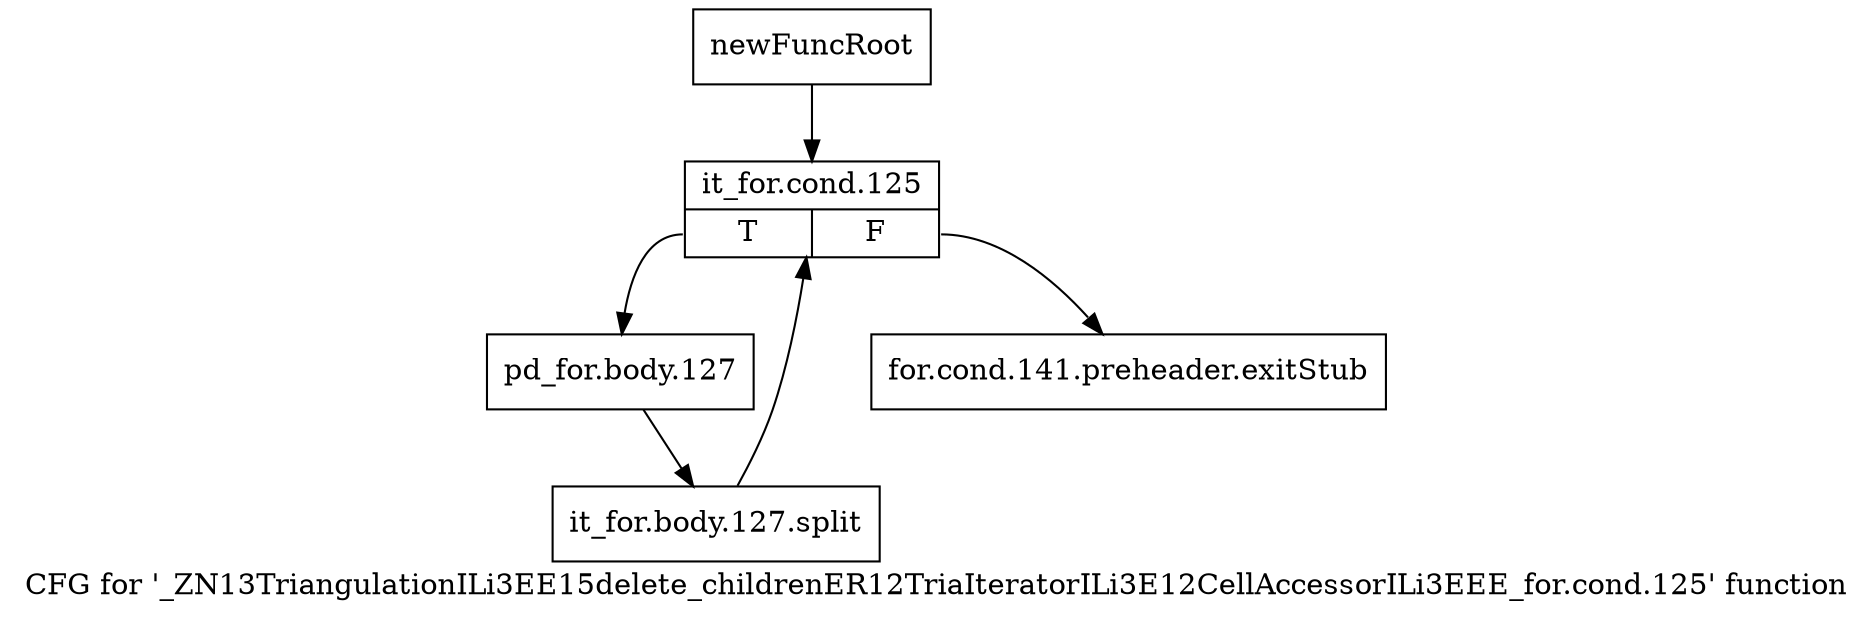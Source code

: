 digraph "CFG for '_ZN13TriangulationILi3EE15delete_childrenER12TriaIteratorILi3E12CellAccessorILi3EEE_for.cond.125' function" {
	label="CFG for '_ZN13TriangulationILi3EE15delete_childrenER12TriaIteratorILi3E12CellAccessorILi3EEE_for.cond.125' function";

	Node0x98747b0 [shape=record,label="{newFuncRoot}"];
	Node0x98747b0 -> Node0x987c0e0;
	Node0x987c090 [shape=record,label="{for.cond.141.preheader.exitStub}"];
	Node0x987c0e0 [shape=record,label="{it_for.cond.125|{<s0>T|<s1>F}}"];
	Node0x987c0e0:s0 -> Node0x987c130;
	Node0x987c0e0:s1 -> Node0x987c090;
	Node0x987c130 [shape=record,label="{pd_for.body.127}"];
	Node0x987c130 -> Node0xbc99ab0;
	Node0xbc99ab0 [shape=record,label="{it_for.body.127.split}"];
	Node0xbc99ab0 -> Node0x987c0e0;
}
